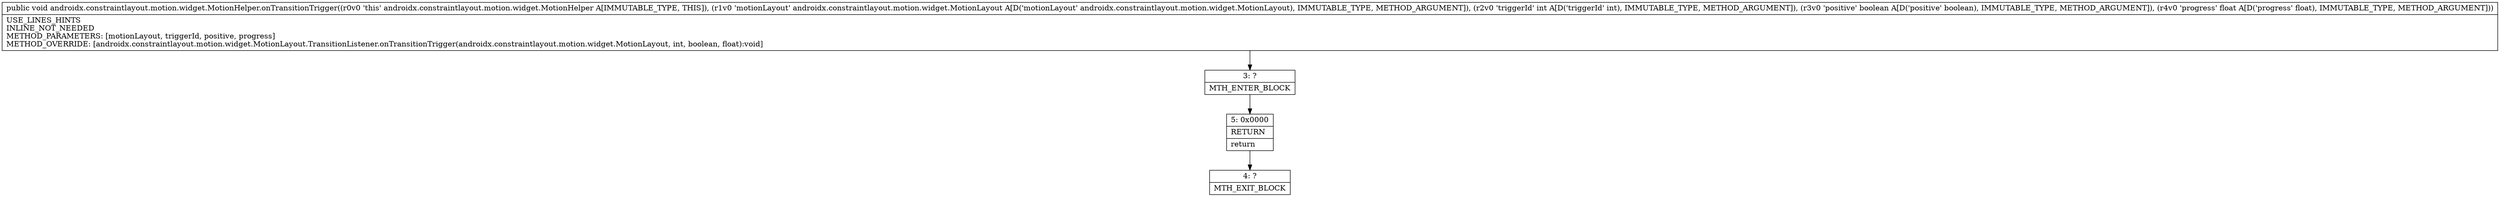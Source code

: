 digraph "CFG forandroidx.constraintlayout.motion.widget.MotionHelper.onTransitionTrigger(Landroidx\/constraintlayout\/motion\/widget\/MotionLayout;IZF)V" {
Node_3 [shape=record,label="{3\:\ ?|MTH_ENTER_BLOCK\l}"];
Node_5 [shape=record,label="{5\:\ 0x0000|RETURN\l|return\l}"];
Node_4 [shape=record,label="{4\:\ ?|MTH_EXIT_BLOCK\l}"];
MethodNode[shape=record,label="{public void androidx.constraintlayout.motion.widget.MotionHelper.onTransitionTrigger((r0v0 'this' androidx.constraintlayout.motion.widget.MotionHelper A[IMMUTABLE_TYPE, THIS]), (r1v0 'motionLayout' androidx.constraintlayout.motion.widget.MotionLayout A[D('motionLayout' androidx.constraintlayout.motion.widget.MotionLayout), IMMUTABLE_TYPE, METHOD_ARGUMENT]), (r2v0 'triggerId' int A[D('triggerId' int), IMMUTABLE_TYPE, METHOD_ARGUMENT]), (r3v0 'positive' boolean A[D('positive' boolean), IMMUTABLE_TYPE, METHOD_ARGUMENT]), (r4v0 'progress' float A[D('progress' float), IMMUTABLE_TYPE, METHOD_ARGUMENT]))  | USE_LINES_HINTS\lINLINE_NOT_NEEDED\lMETHOD_PARAMETERS: [motionLayout, triggerId, positive, progress]\lMETHOD_OVERRIDE: [androidx.constraintlayout.motion.widget.MotionLayout.TransitionListener.onTransitionTrigger(androidx.constraintlayout.motion.widget.MotionLayout, int, boolean, float):void]\l}"];
MethodNode -> Node_3;Node_3 -> Node_5;
Node_5 -> Node_4;
}

